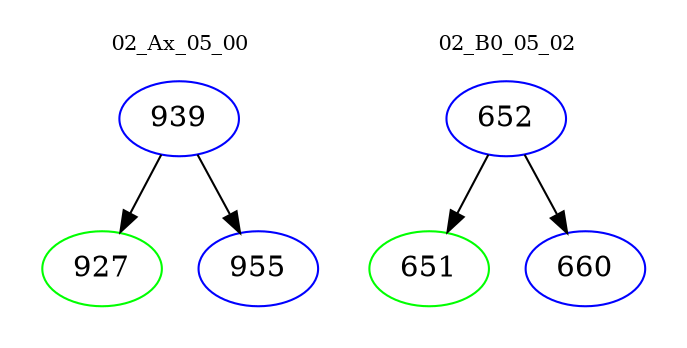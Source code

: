 digraph{
subgraph cluster_0 {
color = white
label = "02_Ax_05_00";
fontsize=10;
T0_939 [label="939", color="blue"]
T0_939 -> T0_927 [color="black"]
T0_927 [label="927", color="green"]
T0_939 -> T0_955 [color="black"]
T0_955 [label="955", color="blue"]
}
subgraph cluster_1 {
color = white
label = "02_B0_05_02";
fontsize=10;
T1_652 [label="652", color="blue"]
T1_652 -> T1_651 [color="black"]
T1_651 [label="651", color="green"]
T1_652 -> T1_660 [color="black"]
T1_660 [label="660", color="blue"]
}
}
